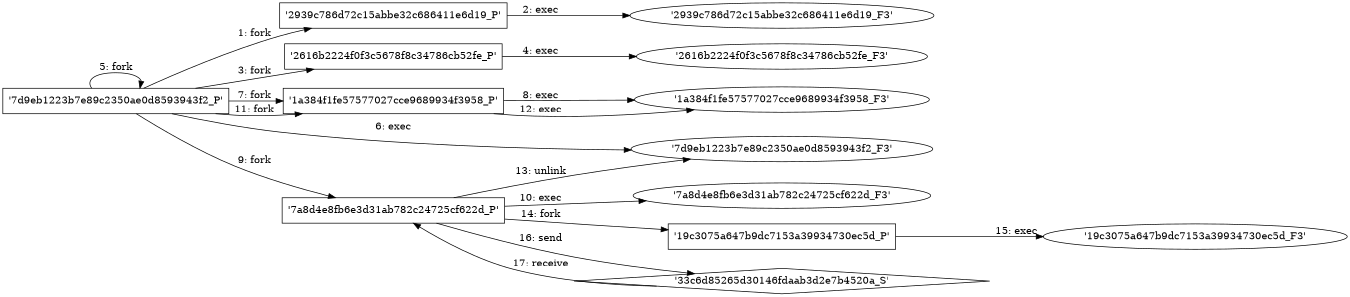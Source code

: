 digraph "D:\Learning\Paper\apt\基于CTI的攻击预警\Dataset\攻击图\ASGfromALLCTI\Destructive Disakil malware linked to Ukraine power outages also used against media orgs.dot" {
rankdir="LR"
size="9"
fixedsize="false"
splines="true"
nodesep=0.3
ranksep=0
fontsize=10
overlap="scalexy"
engine= "neato"
	"'7d9eb1223b7e89c2350ae0d8593943f2_P'" [node_type=Process shape=box]
	"'2939c786d72c15abbe32c686411e6d19_P'" [node_type=Process shape=box]
	"'7d9eb1223b7e89c2350ae0d8593943f2_P'" -> "'2939c786d72c15abbe32c686411e6d19_P'" [label="1: fork"]
	"'2939c786d72c15abbe32c686411e6d19_P'" [node_type=Process shape=box]
	"'2939c786d72c15abbe32c686411e6d19_F3'" [node_type=File shape=ellipse]
	"'2939c786d72c15abbe32c686411e6d19_P'" -> "'2939c786d72c15abbe32c686411e6d19_F3'" [label="2: exec"]
	"'7d9eb1223b7e89c2350ae0d8593943f2_P'" [node_type=Process shape=box]
	"'2616b2224f0f3c5678f8c34786cb52fe_P'" [node_type=Process shape=box]
	"'7d9eb1223b7e89c2350ae0d8593943f2_P'" -> "'2616b2224f0f3c5678f8c34786cb52fe_P'" [label="3: fork"]
	"'2616b2224f0f3c5678f8c34786cb52fe_P'" [node_type=Process shape=box]
	"'2616b2224f0f3c5678f8c34786cb52fe_F3'" [node_type=File shape=ellipse]
	"'2616b2224f0f3c5678f8c34786cb52fe_P'" -> "'2616b2224f0f3c5678f8c34786cb52fe_F3'" [label="4: exec"]
	"'7d9eb1223b7e89c2350ae0d8593943f2_P'" [node_type=Process shape=box]
	"'7d9eb1223b7e89c2350ae0d8593943f2_P'" [node_type=Process shape=box]
	"'7d9eb1223b7e89c2350ae0d8593943f2_P'" -> "'7d9eb1223b7e89c2350ae0d8593943f2_P'" [label="5: fork"]
	"'7d9eb1223b7e89c2350ae0d8593943f2_P'" [node_type=Process shape=box]
	"'7d9eb1223b7e89c2350ae0d8593943f2_F3'" [node_type=File shape=ellipse]
	"'7d9eb1223b7e89c2350ae0d8593943f2_P'" -> "'7d9eb1223b7e89c2350ae0d8593943f2_F3'" [label="6: exec"]
	"'7d9eb1223b7e89c2350ae0d8593943f2_P'" [node_type=Process shape=box]
	"'1a384f1fe57577027cce9689934f3958_P'" [node_type=Process shape=box]
	"'7d9eb1223b7e89c2350ae0d8593943f2_P'" -> "'1a384f1fe57577027cce9689934f3958_P'" [label="7: fork"]
	"'1a384f1fe57577027cce9689934f3958_P'" [node_type=Process shape=box]
	"'1a384f1fe57577027cce9689934f3958_F3'" [node_type=File shape=ellipse]
	"'1a384f1fe57577027cce9689934f3958_P'" -> "'1a384f1fe57577027cce9689934f3958_F3'" [label="8: exec"]
	"'7d9eb1223b7e89c2350ae0d8593943f2_P'" [node_type=Process shape=box]
	"'7a8d4e8fb6e3d31ab782c24725cf622d_P'" [node_type=Process shape=box]
	"'7d9eb1223b7e89c2350ae0d8593943f2_P'" -> "'7a8d4e8fb6e3d31ab782c24725cf622d_P'" [label="9: fork"]
	"'7a8d4e8fb6e3d31ab782c24725cf622d_P'" [node_type=Process shape=box]
	"'7a8d4e8fb6e3d31ab782c24725cf622d_F3'" [node_type=File shape=ellipse]
	"'7a8d4e8fb6e3d31ab782c24725cf622d_P'" -> "'7a8d4e8fb6e3d31ab782c24725cf622d_F3'" [label="10: exec"]
	"'7d9eb1223b7e89c2350ae0d8593943f2_P'" [node_type=Process shape=box]
	"'1a384f1fe57577027cce9689934f3958_P'" [node_type=Process shape=box]
	"'7d9eb1223b7e89c2350ae0d8593943f2_P'" -> "'1a384f1fe57577027cce9689934f3958_P'" [label="11: fork"]
	"'1a384f1fe57577027cce9689934f3958_P'" [node_type=Process shape=box]
	"'1a384f1fe57577027cce9689934f3958_F3'" [node_type=File shape=ellipse]
	"'1a384f1fe57577027cce9689934f3958_P'" -> "'1a384f1fe57577027cce9689934f3958_F3'" [label="12: exec"]
	"'7d9eb1223b7e89c2350ae0d8593943f2_F3'" [node_type=file shape=ellipse]
	"'7a8d4e8fb6e3d31ab782c24725cf622d_P'" [node_type=Process shape=box]
	"'7a8d4e8fb6e3d31ab782c24725cf622d_P'" -> "'7d9eb1223b7e89c2350ae0d8593943f2_F3'" [label="13: unlink"]
	"'7a8d4e8fb6e3d31ab782c24725cf622d_P'" [node_type=Process shape=box]
	"'19c3075a647b9dc7153a39934730ec5d_P'" [node_type=Process shape=box]
	"'7a8d4e8fb6e3d31ab782c24725cf622d_P'" -> "'19c3075a647b9dc7153a39934730ec5d_P'" [label="14: fork"]
	"'19c3075a647b9dc7153a39934730ec5d_P'" [node_type=Process shape=box]
	"'19c3075a647b9dc7153a39934730ec5d_F3'" [node_type=File shape=ellipse]
	"'19c3075a647b9dc7153a39934730ec5d_P'" -> "'19c3075a647b9dc7153a39934730ec5d_F3'" [label="15: exec"]
	"'33c6d85265d30146fdaab3d2e7b4520a_S'" [node_type=Socket shape=diamond]
	"'7a8d4e8fb6e3d31ab782c24725cf622d_P'" [node_type=Process shape=box]
	"'7a8d4e8fb6e3d31ab782c24725cf622d_P'" -> "'33c6d85265d30146fdaab3d2e7b4520a_S'" [label="16: send"]
	"'33c6d85265d30146fdaab3d2e7b4520a_S'" -> "'7a8d4e8fb6e3d31ab782c24725cf622d_P'" [label="17: receive"]
}
